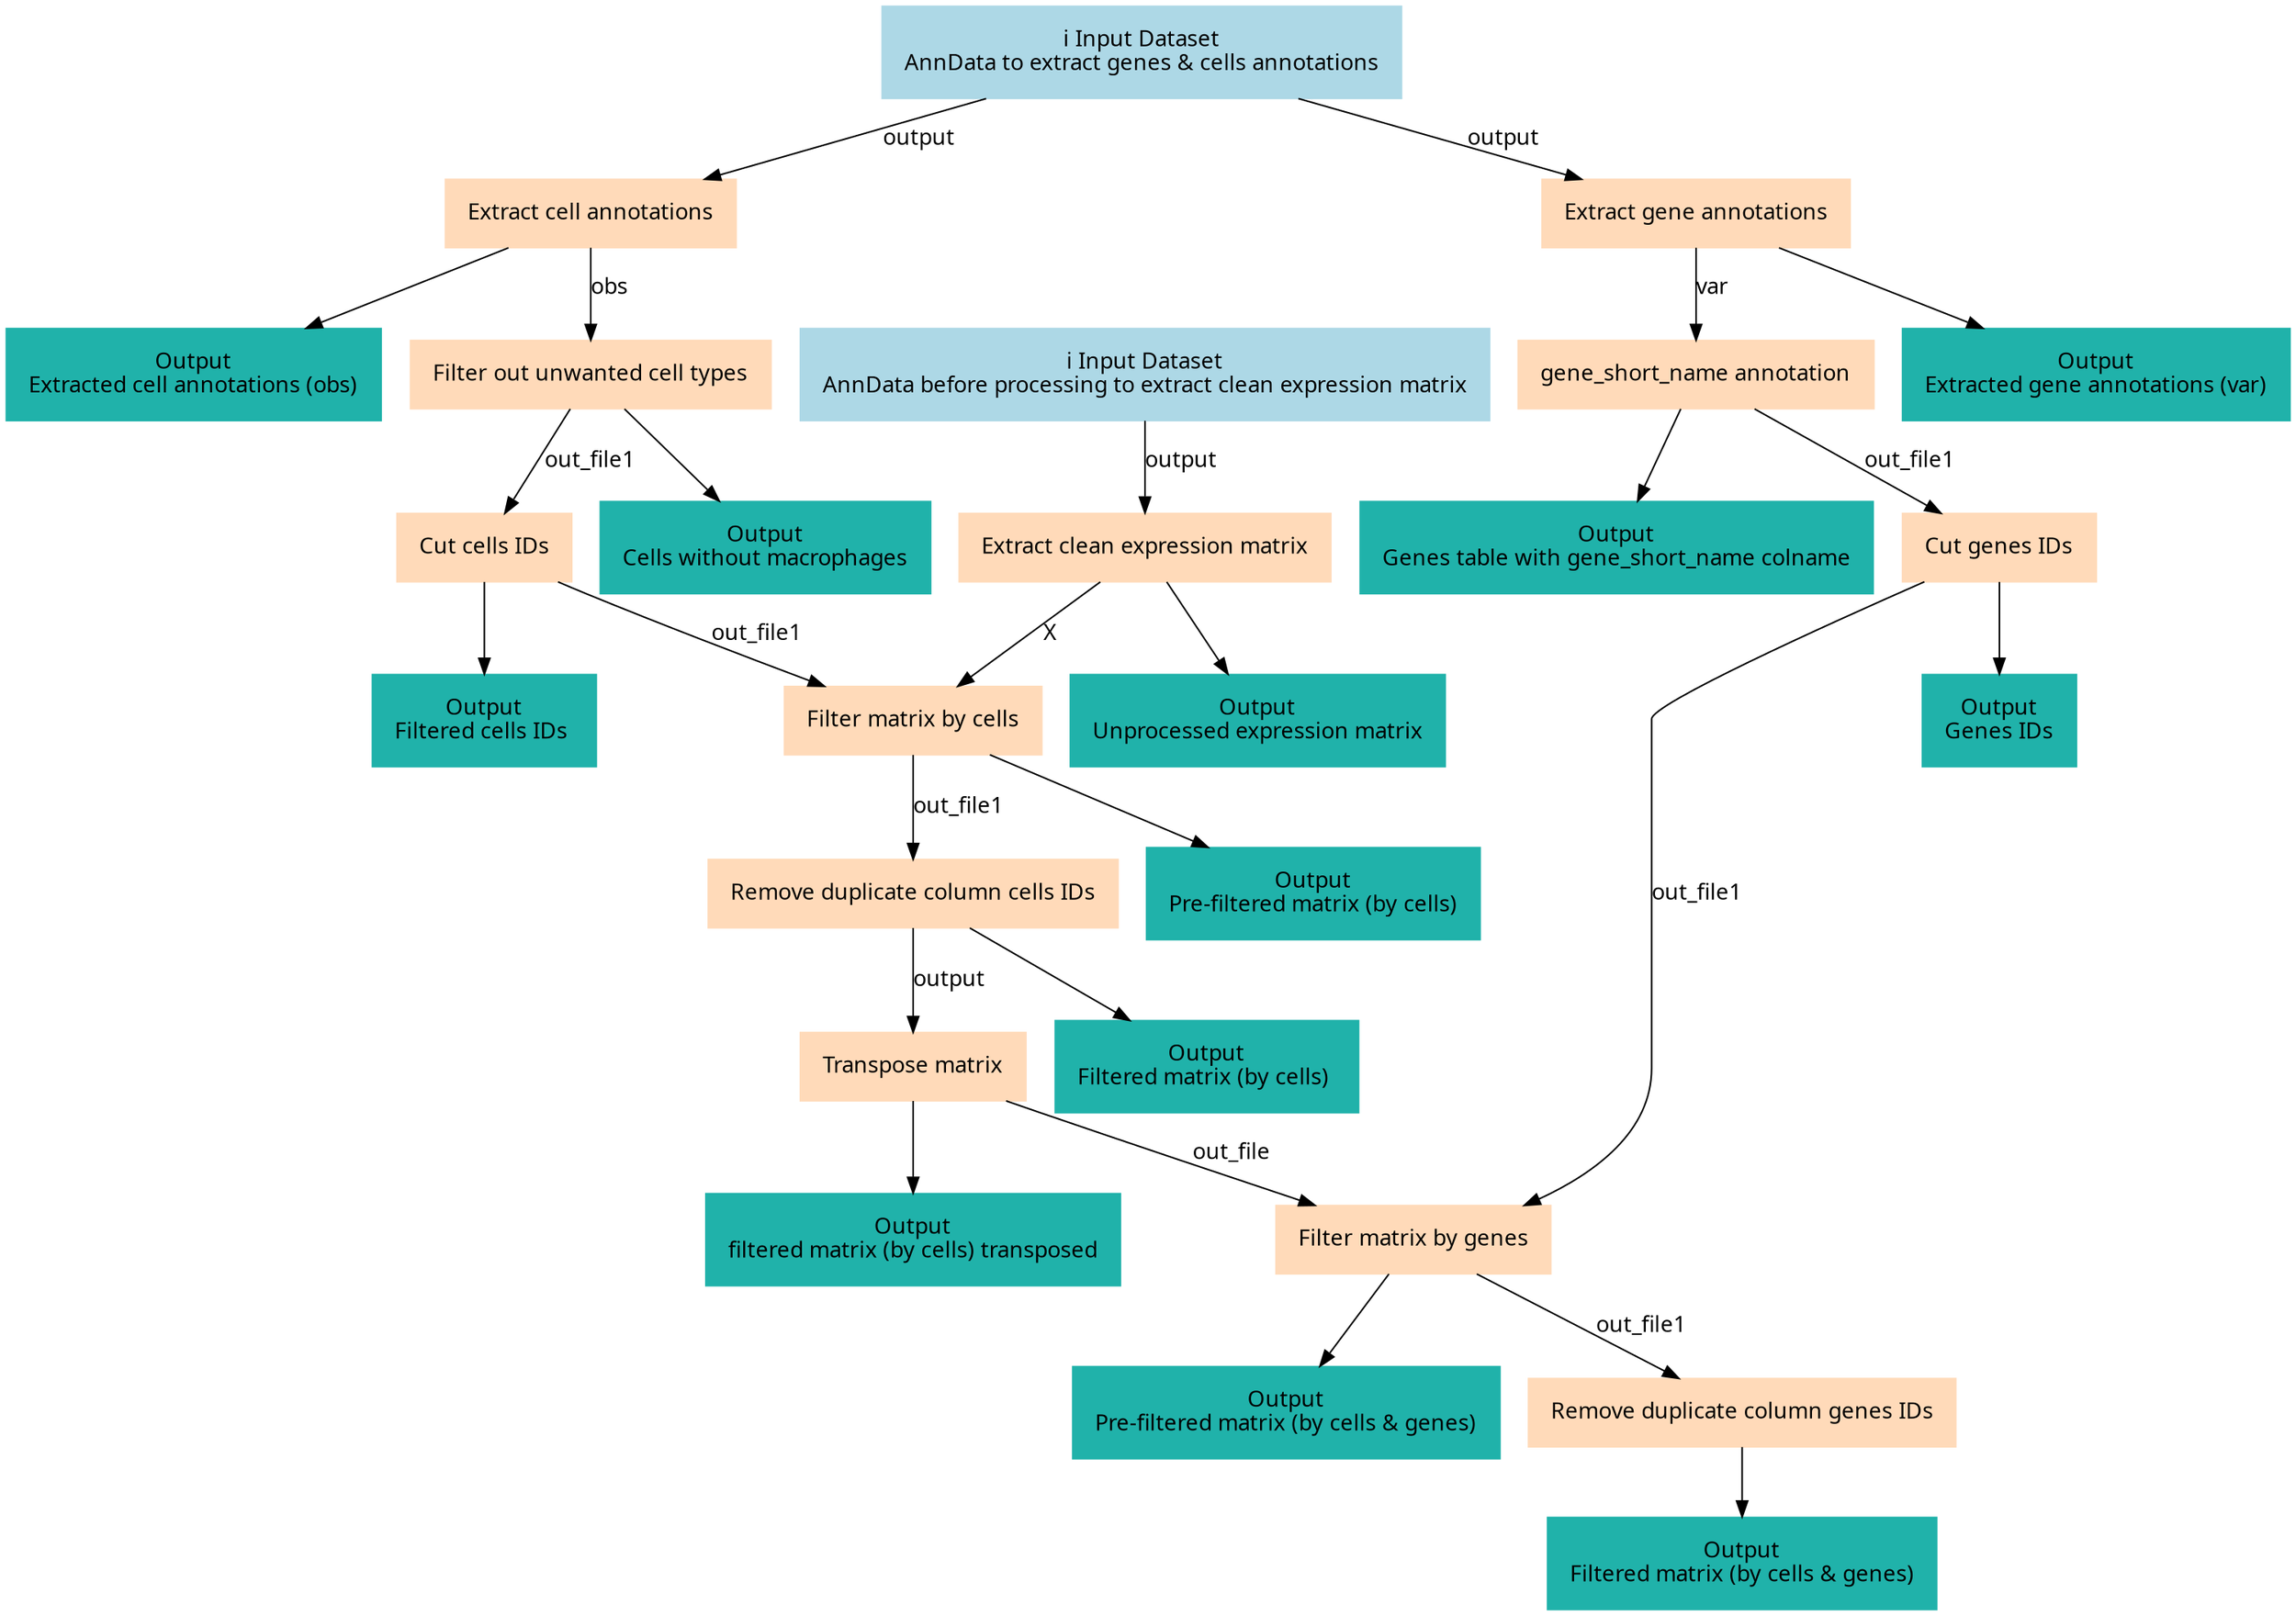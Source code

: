 digraph main {
  node [fontname="Atkinson Hyperlegible", shape=box, color=white,style=filled,color=peachpuff,margin="0.2,0.2"];
  edge [fontname="Atkinson Hyperlegible"];
  0[color=lightblue,label="ℹ️ Input Dataset\nAnnData to extract genes & cells annotations"]
  1[color=lightblue,label="ℹ️ Input Dataset\nAnnData before processing to extract clean expression matrix"]
  2[label="Extract cell annotations"]
  0 -> 2 [label="output"]
  k9d66a21742694fb49a4e520eedbb0c9d[color=lightseagreen,label="Output\nExtracted cell annotations (obs)"]
  2 -> k9d66a21742694fb49a4e520eedbb0c9d
  3[label="Extract gene annotations"]
  0 -> 3 [label="output"]
  k03537e97d6684ce2ba6b2952a18a2752[color=lightseagreen,label="Output\nExtracted gene annotations (var)"]
  3 -> k03537e97d6684ce2ba6b2952a18a2752
  4[label="Extract clean expression matrix"]
  1 -> 4 [label="output"]
  k963462c84ae0486c8173d98339127850[color=lightseagreen,label="Output\nUnprocessed expression matrix"]
  4 -> k963462c84ae0486c8173d98339127850
  5[label="Filter out unwanted cell types"]
  2 -> 5 [label="obs"]
  k5dcb70298d03445dbb3ea3119e502be4[color=lightseagreen,label="Output\nCells without macrophages"]
  5 -> k5dcb70298d03445dbb3ea3119e502be4
  6[label="gene_short_name annotation"]
  3 -> 6 [label="var"]
  k15fd415b2d734a1d92ad200bb2e73853[color=lightseagreen,label="Output\nGenes table with gene_short_name colname"]
  6 -> k15fd415b2d734a1d92ad200bb2e73853
  7[label="Cut cells IDs"]
  5 -> 7 [label="out_file1"]
  kf9bde24943b944248285e437549223e2[color=lightseagreen,label="Output\nFiltered cells IDs "]
  7 -> kf9bde24943b944248285e437549223e2
  8[label="Cut genes IDs"]
  6 -> 8 [label="out_file1"]
  kb22efa1ddb99435f935774150ac9a437[color=lightseagreen,label="Output\nGenes IDs"]
  8 -> kb22efa1ddb99435f935774150ac9a437
  9[label="Filter matrix by cells"]
  7 -> 9 [label="out_file1"]
  4 -> 9 [label="X"]
  kb45f18b6e38541a1a8f0f94e6616e2b3[color=lightseagreen,label="Output\nPre-filtered matrix (by cells)"]
  9 -> kb45f18b6e38541a1a8f0f94e6616e2b3
  10[label="Remove duplicate column cells IDs"]
  9 -> 10 [label="out_file1"]
  kf4d6a5819b4241dc9a4a278fe5d6591c[color=lightseagreen,label="Output\nFiltered matrix (by cells) "]
  10 -> kf4d6a5819b4241dc9a4a278fe5d6591c
  11[label="Transpose matrix"]
  10 -> 11 [label="output"]
  ke4eb8fb3202841fb8acab1c0a6e6bfe5[color=lightseagreen,label="Output\nfiltered matrix (by cells) transposed"]
  11 -> ke4eb8fb3202841fb8acab1c0a6e6bfe5
  12[label="Filter matrix by genes"]
  8 -> 12 [label="out_file1"]
  11 -> 12 [label="out_file"]
  kc04812550187407c9f29f4c0069d9285[color=lightseagreen,label="Output\nPre-filtered matrix (by cells & genes)"]
  12 -> kc04812550187407c9f29f4c0069d9285
  13[label="Remove duplicate column genes IDs"]
  12 -> 13 [label="out_file1"]
  k4dcd8e6012984886be8faf1eac9f20f7[color=lightseagreen,label="Output\nFiltered matrix (by cells & genes)"]
  13 -> k4dcd8e6012984886be8faf1eac9f20f7
}
